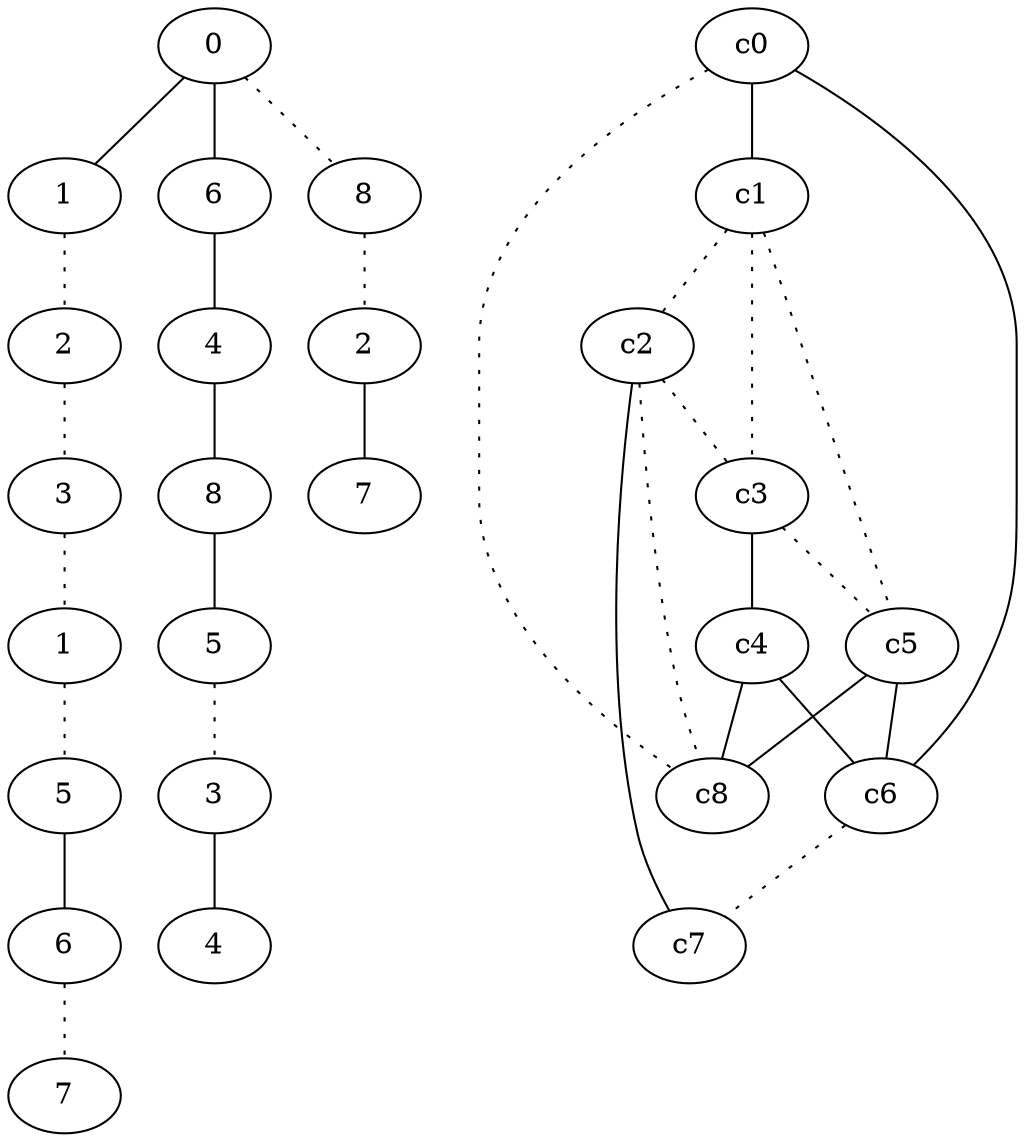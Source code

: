 graph {
a0[label=0];
a1[label=1];
a2[label=2];
a3[label=3];
a4[label=1];
a5[label=5];
a6[label=6];
a7[label=7];
a8[label=6];
a9[label=4];
a10[label=8];
a11[label=5];
a12[label=3];
a13[label=4];
a14[label=8];
a15[label=2];
a16[label=7];
a0 -- a1;
a0 -- a8;
a0 -- a14 [style=dotted];
a1 -- a2 [style=dotted];
a2 -- a3 [style=dotted];
a3 -- a4 [style=dotted];
a4 -- a5 [style=dotted];
a5 -- a6;
a6 -- a7 [style=dotted];
a8 -- a9;
a9 -- a10;
a10 -- a11;
a11 -- a12 [style=dotted];
a12 -- a13;
a14 -- a15 [style=dotted];
a15 -- a16;
c0 -- c1;
c0 -- c6;
c0 -- c8 [style=dotted];
c1 -- c2 [style=dotted];
c1 -- c3 [style=dotted];
c1 -- c5 [style=dotted];
c2 -- c3 [style=dotted];
c2 -- c7;
c2 -- c8 [style=dotted];
c3 -- c4;
c3 -- c5 [style=dotted];
c4 -- c6;
c4 -- c8;
c5 -- c6;
c5 -- c8;
c6 -- c7 [style=dotted];
}
